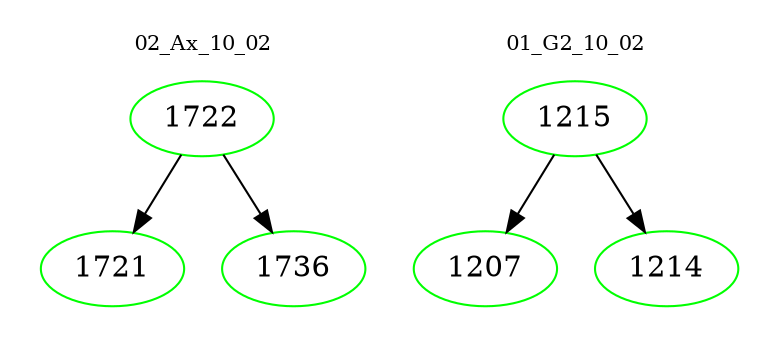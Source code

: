 digraph{
subgraph cluster_0 {
color = white
label = "02_Ax_10_02";
fontsize=10;
T0_1722 [label="1722", color="green"]
T0_1722 -> T0_1721 [color="black"]
T0_1721 [label="1721", color="green"]
T0_1722 -> T0_1736 [color="black"]
T0_1736 [label="1736", color="green"]
}
subgraph cluster_1 {
color = white
label = "01_G2_10_02";
fontsize=10;
T1_1215 [label="1215", color="green"]
T1_1215 -> T1_1207 [color="black"]
T1_1207 [label="1207", color="green"]
T1_1215 -> T1_1214 [color="black"]
T1_1214 [label="1214", color="green"]
}
}
